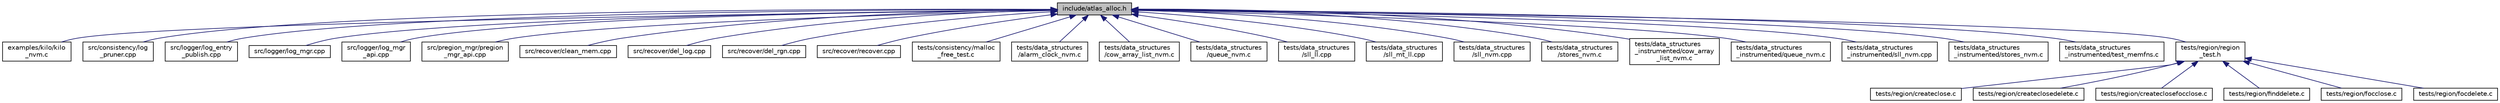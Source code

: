 digraph "include/atlas_alloc.h"
{
  edge [fontname="Helvetica",fontsize="10",labelfontname="Helvetica",labelfontsize="10"];
  node [fontname="Helvetica",fontsize="10",shape=record];
  Node1 [label="include/atlas_alloc.h",height=0.2,width=0.4,color="black", fillcolor="grey75", style="filled", fontcolor="black"];
  Node1 -> Node2 [dir="back",color="midnightblue",fontsize="10",style="solid",fontname="Helvetica"];
  Node2 [label="examples/kilo/kilo\l_nvm.c",height=0.2,width=0.4,color="black", fillcolor="white", style="filled",URL="$kilo__nvm_8c.html"];
  Node1 -> Node3 [dir="back",color="midnightblue",fontsize="10",style="solid",fontname="Helvetica"];
  Node3 [label="src/consistency/log\l_pruner.cpp",height=0.2,width=0.4,color="black", fillcolor="white", style="filled",URL="$log__pruner_8cpp.html"];
  Node1 -> Node4 [dir="back",color="midnightblue",fontsize="10",style="solid",fontname="Helvetica"];
  Node4 [label="src/logger/log_entry\l_publish.cpp",height=0.2,width=0.4,color="black", fillcolor="white", style="filled",URL="$log__entry__publish_8cpp.html"];
  Node1 -> Node5 [dir="back",color="midnightblue",fontsize="10",style="solid",fontname="Helvetica"];
  Node5 [label="src/logger/log_mgr.cpp",height=0.2,width=0.4,color="black", fillcolor="white", style="filled",URL="$log__mgr_8cpp.html"];
  Node1 -> Node6 [dir="back",color="midnightblue",fontsize="10",style="solid",fontname="Helvetica"];
  Node6 [label="src/logger/log_mgr\l_api.cpp",height=0.2,width=0.4,color="black", fillcolor="white", style="filled",URL="$log__mgr__api_8cpp.html"];
  Node1 -> Node7 [dir="back",color="midnightblue",fontsize="10",style="solid",fontname="Helvetica"];
  Node7 [label="src/pregion_mgr/pregion\l_mgr_api.cpp",height=0.2,width=0.4,color="black", fillcolor="white", style="filled",URL="$pregion__mgr__api_8cpp.html"];
  Node1 -> Node8 [dir="back",color="midnightblue",fontsize="10",style="solid",fontname="Helvetica"];
  Node8 [label="src/recover/clean_mem.cpp",height=0.2,width=0.4,color="black", fillcolor="white", style="filled",URL="$clean__mem_8cpp.html"];
  Node1 -> Node9 [dir="back",color="midnightblue",fontsize="10",style="solid",fontname="Helvetica"];
  Node9 [label="src/recover/del_log.cpp",height=0.2,width=0.4,color="black", fillcolor="white", style="filled",URL="$del__log_8cpp.html"];
  Node1 -> Node10 [dir="back",color="midnightblue",fontsize="10",style="solid",fontname="Helvetica"];
  Node10 [label="src/recover/del_rgn.cpp",height=0.2,width=0.4,color="black", fillcolor="white", style="filled",URL="$del__rgn_8cpp.html"];
  Node1 -> Node11 [dir="back",color="midnightblue",fontsize="10",style="solid",fontname="Helvetica"];
  Node11 [label="src/recover/recover.cpp",height=0.2,width=0.4,color="black", fillcolor="white", style="filled",URL="$recover_8cpp.html"];
  Node1 -> Node12 [dir="back",color="midnightblue",fontsize="10",style="solid",fontname="Helvetica"];
  Node12 [label="tests/consistency/malloc\l_free_test.c",height=0.2,width=0.4,color="black", fillcolor="white", style="filled",URL="$malloc__free__test_8c.html"];
  Node1 -> Node13 [dir="back",color="midnightblue",fontsize="10",style="solid",fontname="Helvetica"];
  Node13 [label="tests/data_structures\l/alarm_clock_nvm.c",height=0.2,width=0.4,color="black", fillcolor="white", style="filled",URL="$alarm__clock__nvm_8c.html"];
  Node1 -> Node14 [dir="back",color="midnightblue",fontsize="10",style="solid",fontname="Helvetica"];
  Node14 [label="tests/data_structures\l/cow_array_list_nvm.c",height=0.2,width=0.4,color="black", fillcolor="white", style="filled",URL="$cow__array__list__nvm_8c.html"];
  Node1 -> Node15 [dir="back",color="midnightblue",fontsize="10",style="solid",fontname="Helvetica"];
  Node15 [label="tests/data_structures\l/queue_nvm.c",height=0.2,width=0.4,color="black", fillcolor="white", style="filled",URL="$queue__nvm_8c.html"];
  Node1 -> Node16 [dir="back",color="midnightblue",fontsize="10",style="solid",fontname="Helvetica"];
  Node16 [label="tests/data_structures\l/sll_ll.cpp",height=0.2,width=0.4,color="black", fillcolor="white", style="filled",URL="$sll__ll_8cpp.html"];
  Node1 -> Node17 [dir="back",color="midnightblue",fontsize="10",style="solid",fontname="Helvetica"];
  Node17 [label="tests/data_structures\l/sll_mt_ll.cpp",height=0.2,width=0.4,color="black", fillcolor="white", style="filled",URL="$sll__mt__ll_8cpp.html"];
  Node1 -> Node18 [dir="back",color="midnightblue",fontsize="10",style="solid",fontname="Helvetica"];
  Node18 [label="tests/data_structures\l/sll_nvm.cpp",height=0.2,width=0.4,color="black", fillcolor="white", style="filled",URL="$sll__nvm_8cpp.html"];
  Node1 -> Node19 [dir="back",color="midnightblue",fontsize="10",style="solid",fontname="Helvetica"];
  Node19 [label="tests/data_structures\l/stores_nvm.c",height=0.2,width=0.4,color="black", fillcolor="white", style="filled",URL="$stores__nvm_8c.html"];
  Node1 -> Node20 [dir="back",color="midnightblue",fontsize="10",style="solid",fontname="Helvetica"];
  Node20 [label="tests/data_structures\l_instrumented/cow_array\l_list_nvm.c",height=0.2,width=0.4,color="black", fillcolor="white", style="filled",URL="$instrumented_2cow__array__list__nvm_8c.html"];
  Node1 -> Node21 [dir="back",color="midnightblue",fontsize="10",style="solid",fontname="Helvetica"];
  Node21 [label="tests/data_structures\l_instrumented/queue_nvm.c",height=0.2,width=0.4,color="black", fillcolor="white", style="filled",URL="$instrumented_2queue__nvm_8c.html"];
  Node1 -> Node22 [dir="back",color="midnightblue",fontsize="10",style="solid",fontname="Helvetica"];
  Node22 [label="tests/data_structures\l_instrumented/sll_nvm.cpp",height=0.2,width=0.4,color="black", fillcolor="white", style="filled",URL="$instrumented_2sll__nvm_8cpp.html"];
  Node1 -> Node23 [dir="back",color="midnightblue",fontsize="10",style="solid",fontname="Helvetica"];
  Node23 [label="tests/data_structures\l_instrumented/stores_nvm.c",height=0.2,width=0.4,color="black", fillcolor="white", style="filled",URL="$instrumented_2stores__nvm_8c.html"];
  Node1 -> Node24 [dir="back",color="midnightblue",fontsize="10",style="solid",fontname="Helvetica"];
  Node24 [label="tests/data_structures\l_instrumented/test_memfns.c",height=0.2,width=0.4,color="black", fillcolor="white", style="filled",URL="$test__memfns_8c.html"];
  Node1 -> Node25 [dir="back",color="midnightblue",fontsize="10",style="solid",fontname="Helvetica"];
  Node25 [label="tests/region/region\l_test.h",height=0.2,width=0.4,color="black", fillcolor="white", style="filled",URL="$region__test_8h.html"];
  Node25 -> Node26 [dir="back",color="midnightblue",fontsize="10",style="solid",fontname="Helvetica"];
  Node26 [label="tests/region/createclose.c",height=0.2,width=0.4,color="black", fillcolor="white", style="filled",URL="$createclose_8c.html"];
  Node25 -> Node27 [dir="back",color="midnightblue",fontsize="10",style="solid",fontname="Helvetica"];
  Node27 [label="tests/region/createclosedelete.c",height=0.2,width=0.4,color="black", fillcolor="white", style="filled",URL="$createclosedelete_8c.html"];
  Node25 -> Node28 [dir="back",color="midnightblue",fontsize="10",style="solid",fontname="Helvetica"];
  Node28 [label="tests/region/createclosefocclose.c",height=0.2,width=0.4,color="black", fillcolor="white", style="filled",URL="$createclosefocclose_8c.html"];
  Node25 -> Node29 [dir="back",color="midnightblue",fontsize="10",style="solid",fontname="Helvetica"];
  Node29 [label="tests/region/finddelete.c",height=0.2,width=0.4,color="black", fillcolor="white", style="filled",URL="$finddelete_8c.html"];
  Node25 -> Node30 [dir="back",color="midnightblue",fontsize="10",style="solid",fontname="Helvetica"];
  Node30 [label="tests/region/focclose.c",height=0.2,width=0.4,color="black", fillcolor="white", style="filled",URL="$focclose_8c.html"];
  Node25 -> Node31 [dir="back",color="midnightblue",fontsize="10",style="solid",fontname="Helvetica"];
  Node31 [label="tests/region/focdelete.c",height=0.2,width=0.4,color="black", fillcolor="white", style="filled",URL="$focdelete_8c.html"];
}
